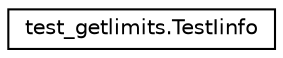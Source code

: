 digraph "Graphical Class Hierarchy"
{
 // LATEX_PDF_SIZE
  edge [fontname="Helvetica",fontsize="10",labelfontname="Helvetica",labelfontsize="10"];
  node [fontname="Helvetica",fontsize="10",shape=record];
  rankdir="LR";
  Node0 [label="test_getlimits.TestIinfo",height=0.2,width=0.4,color="black", fillcolor="white", style="filled",URL="$classtest__getlimits_1_1TestIinfo.html",tooltip=" "];
}

